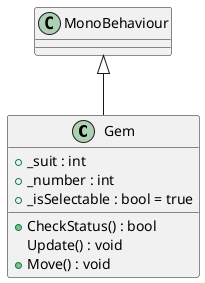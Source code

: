 @startuml
class Gem {
    + _suit : int
    + _number : int
    + _isSelectable : bool = true
    + CheckStatus() : bool
    Update() : void
    + Move() : void
}
MonoBehaviour <|-- Gem
@enduml
